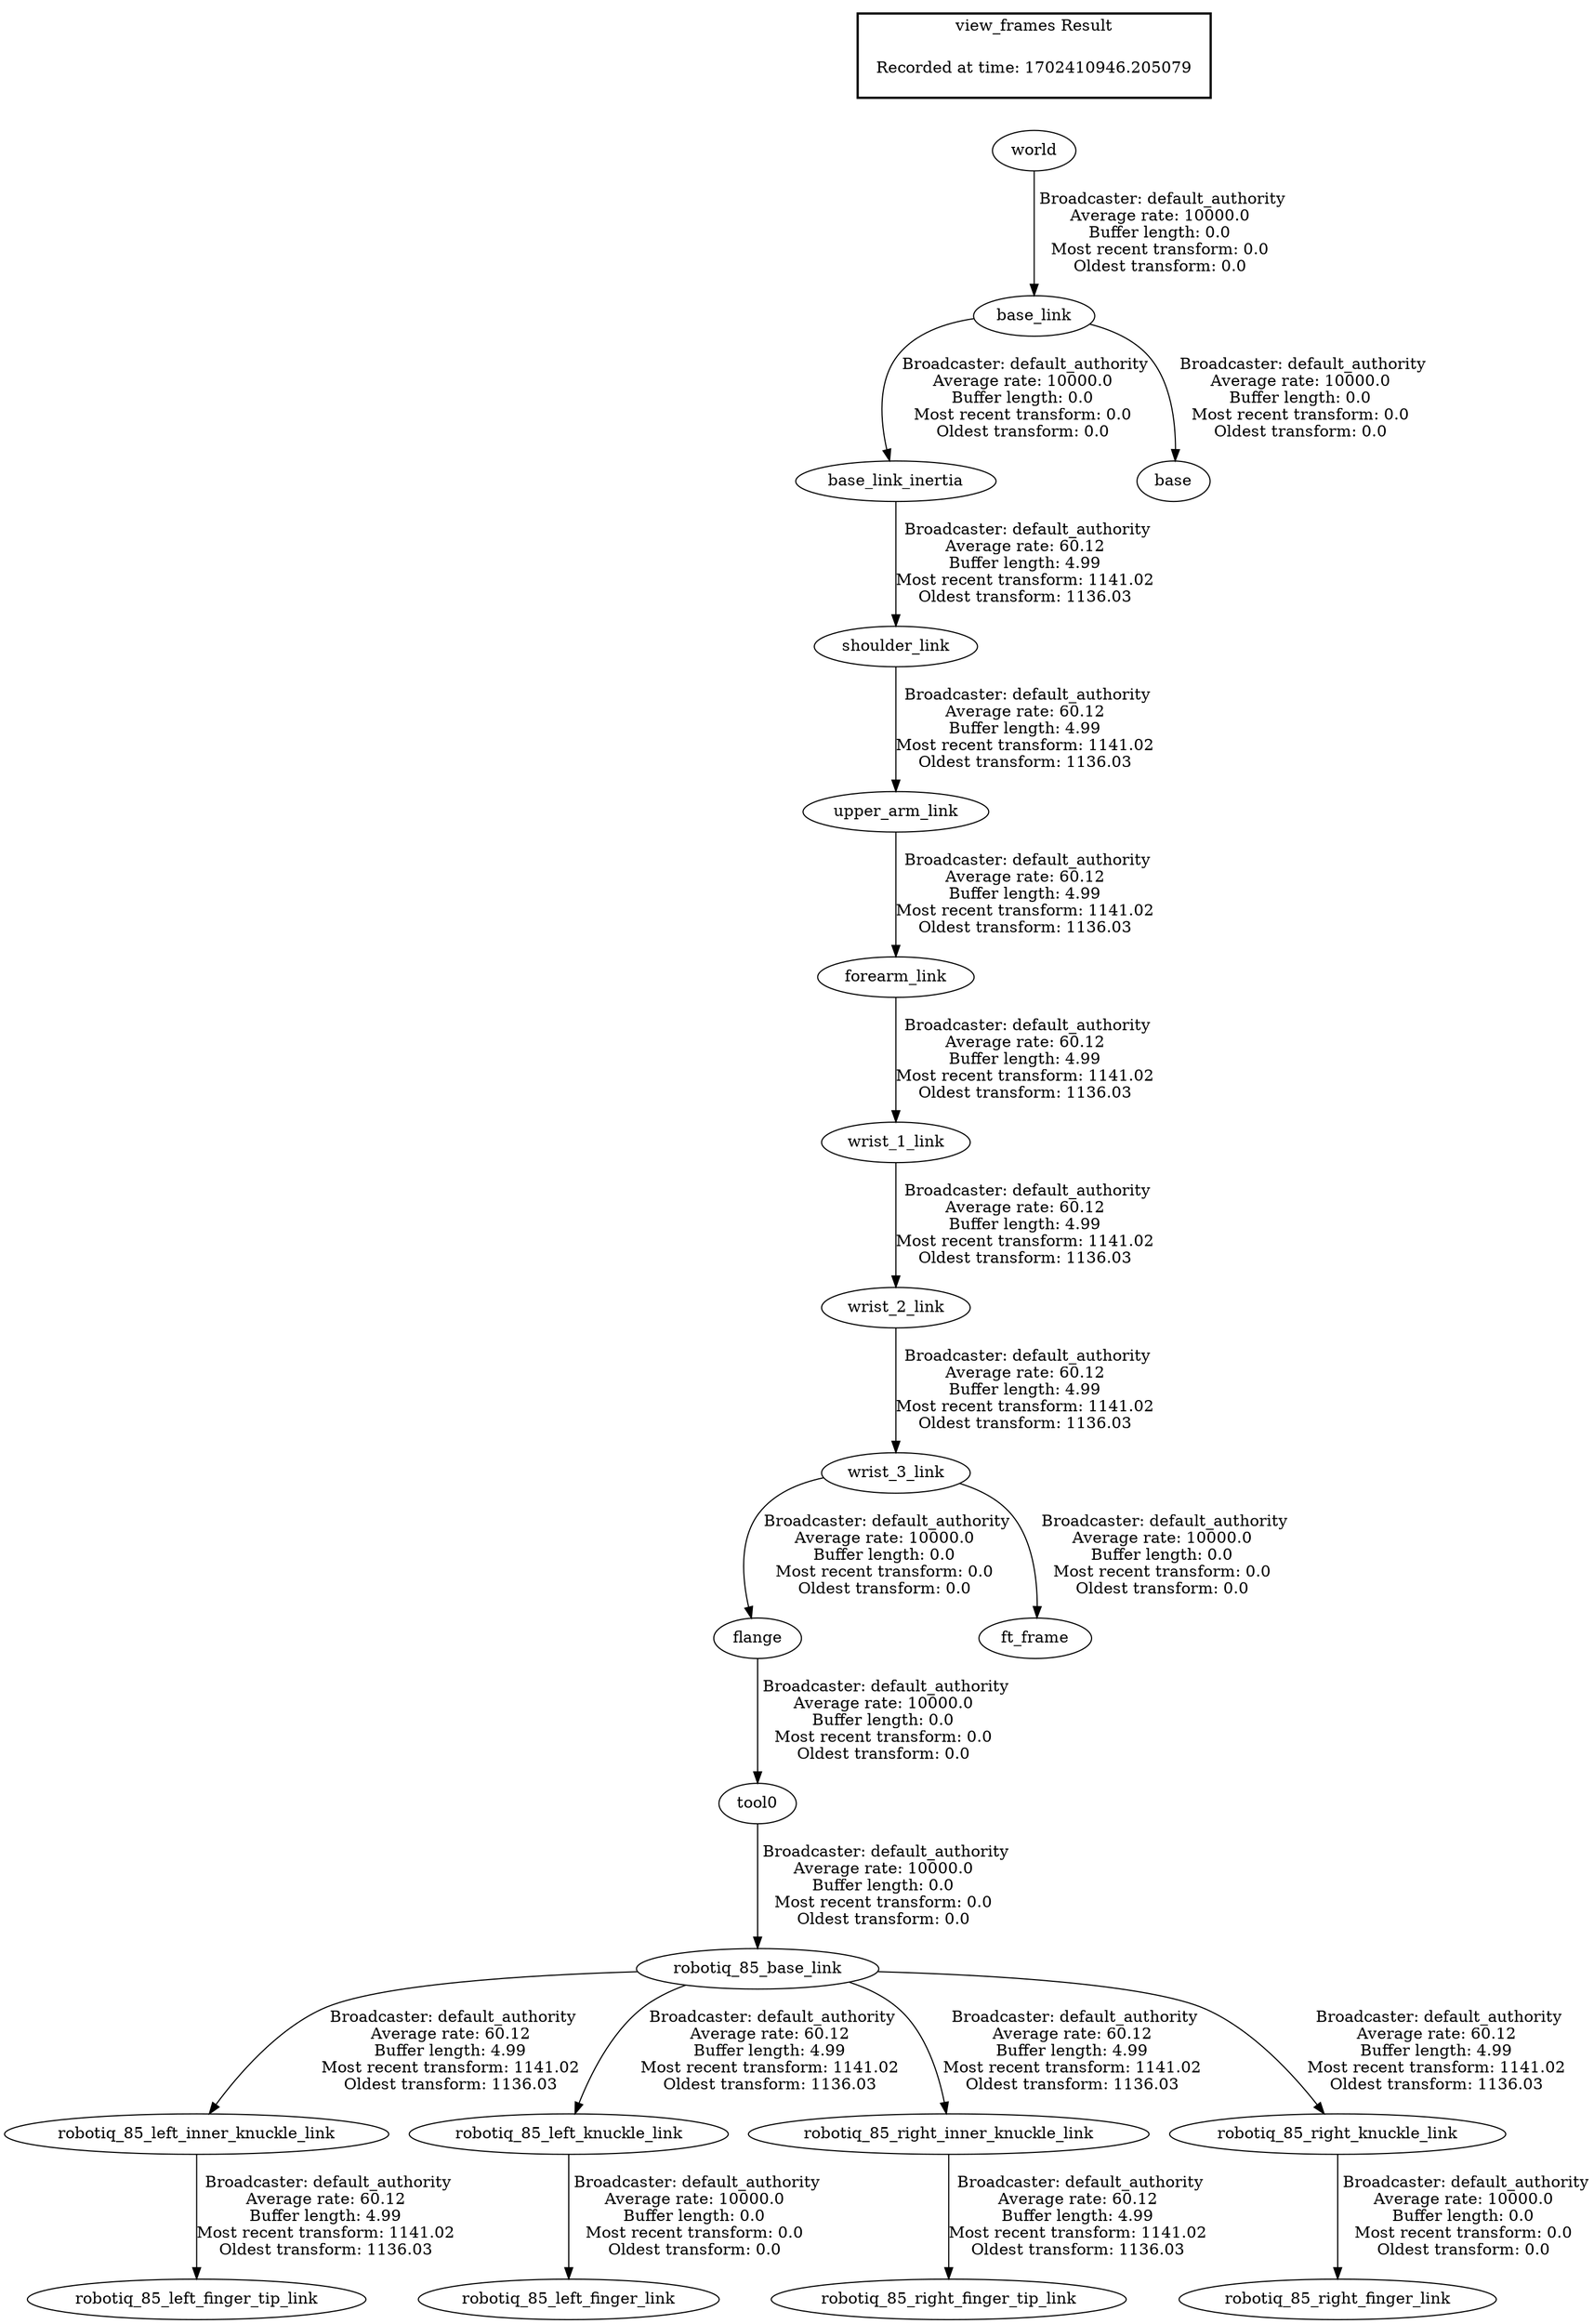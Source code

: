 digraph G {
"upper_arm_link" -> "forearm_link"[label=" Broadcaster: default_authority\nAverage rate: 60.12\nBuffer length: 4.99\nMost recent transform: 1141.02\nOldest transform: 1136.03\n"];
"shoulder_link" -> "upper_arm_link"[label=" Broadcaster: default_authority\nAverage rate: 60.12\nBuffer length: 4.99\nMost recent transform: 1141.02\nOldest transform: 1136.03\n"];
"robotiq_85_left_inner_knuckle_link" -> "robotiq_85_left_finger_tip_link"[label=" Broadcaster: default_authority\nAverage rate: 60.12\nBuffer length: 4.99\nMost recent transform: 1141.02\nOldest transform: 1136.03\n"];
"robotiq_85_base_link" -> "robotiq_85_left_inner_knuckle_link"[label=" Broadcaster: default_authority\nAverage rate: 60.12\nBuffer length: 4.99\nMost recent transform: 1141.02\nOldest transform: 1136.03\n"];
"tool0" -> "robotiq_85_base_link"[label=" Broadcaster: default_authority\nAverage rate: 10000.0\nBuffer length: 0.0\nMost recent transform: 0.0\nOldest transform: 0.0\n"];
"robotiq_85_base_link" -> "robotiq_85_left_knuckle_link"[label=" Broadcaster: default_authority\nAverage rate: 60.12\nBuffer length: 4.99\nMost recent transform: 1141.02\nOldest transform: 1136.03\n"];
"robotiq_85_right_inner_knuckle_link" -> "robotiq_85_right_finger_tip_link"[label=" Broadcaster: default_authority\nAverage rate: 60.12\nBuffer length: 4.99\nMost recent transform: 1141.02\nOldest transform: 1136.03\n"];
"robotiq_85_base_link" -> "robotiq_85_right_inner_knuckle_link"[label=" Broadcaster: default_authority\nAverage rate: 60.12\nBuffer length: 4.99\nMost recent transform: 1141.02\nOldest transform: 1136.03\n"];
"robotiq_85_base_link" -> "robotiq_85_right_knuckle_link"[label=" Broadcaster: default_authority\nAverage rate: 60.12\nBuffer length: 4.99\nMost recent transform: 1141.02\nOldest transform: 1136.03\n"];
"base_link_inertia" -> "shoulder_link"[label=" Broadcaster: default_authority\nAverage rate: 60.12\nBuffer length: 4.99\nMost recent transform: 1141.02\nOldest transform: 1136.03\n"];
"base_link" -> "base_link_inertia"[label=" Broadcaster: default_authority\nAverage rate: 10000.0\nBuffer length: 0.0\nMost recent transform: 0.0\nOldest transform: 0.0\n"];
"forearm_link" -> "wrist_1_link"[label=" Broadcaster: default_authority\nAverage rate: 60.12\nBuffer length: 4.99\nMost recent transform: 1141.02\nOldest transform: 1136.03\n"];
"wrist_1_link" -> "wrist_2_link"[label=" Broadcaster: default_authority\nAverage rate: 60.12\nBuffer length: 4.99\nMost recent transform: 1141.02\nOldest transform: 1136.03\n"];
"wrist_2_link" -> "wrist_3_link"[label=" Broadcaster: default_authority\nAverage rate: 60.12\nBuffer length: 4.99\nMost recent transform: 1141.02\nOldest transform: 1136.03\n"];
"world" -> "base_link"[label=" Broadcaster: default_authority\nAverage rate: 10000.0\nBuffer length: 0.0\nMost recent transform: 0.0\nOldest transform: 0.0\n"];
"base_link" -> "base"[label=" Broadcaster: default_authority\nAverage rate: 10000.0\nBuffer length: 0.0\nMost recent transform: 0.0\nOldest transform: 0.0\n"];
"flange" -> "tool0"[label=" Broadcaster: default_authority\nAverage rate: 10000.0\nBuffer length: 0.0\nMost recent transform: 0.0\nOldest transform: 0.0\n"];
"wrist_3_link" -> "flange"[label=" Broadcaster: default_authority\nAverage rate: 10000.0\nBuffer length: 0.0\nMost recent transform: 0.0\nOldest transform: 0.0\n"];
"robotiq_85_left_knuckle_link" -> "robotiq_85_left_finger_link"[label=" Broadcaster: default_authority\nAverage rate: 10000.0\nBuffer length: 0.0\nMost recent transform: 0.0\nOldest transform: 0.0\n"];
"robotiq_85_right_knuckle_link" -> "robotiq_85_right_finger_link"[label=" Broadcaster: default_authority\nAverage rate: 10000.0\nBuffer length: 0.0\nMost recent transform: 0.0\nOldest transform: 0.0\n"];
"wrist_3_link" -> "ft_frame"[label=" Broadcaster: default_authority\nAverage rate: 10000.0\nBuffer length: 0.0\nMost recent transform: 0.0\nOldest transform: 0.0\n"];
edge [style=invis];
 subgraph cluster_legend { style=bold; color=black; label ="view_frames Result";
"Recorded at time: 1702410946.205079"[ shape=plaintext ] ;
}->"world";
}